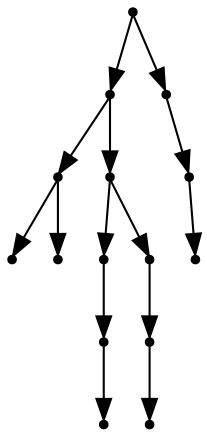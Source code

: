 digraph {
  14 [shape=point];
  10 [shape=point];
  2 [shape=point];
  0 [shape=point];
  1 [shape=point];
  9 [shape=point];
  5 [shape=point];
  4 [shape=point];
  3 [shape=point];
  8 [shape=point];
  7 [shape=point];
  6 [shape=point];
  13 [shape=point];
  12 [shape=point];
  11 [shape=point];
14 -> 10;
10 -> 2;
2 -> 0;
2 -> 1;
10 -> 9;
9 -> 5;
5 -> 4;
4 -> 3;
9 -> 8;
8 -> 7;
7 -> 6;
14 -> 13;
13 -> 12;
12 -> 11;
}
